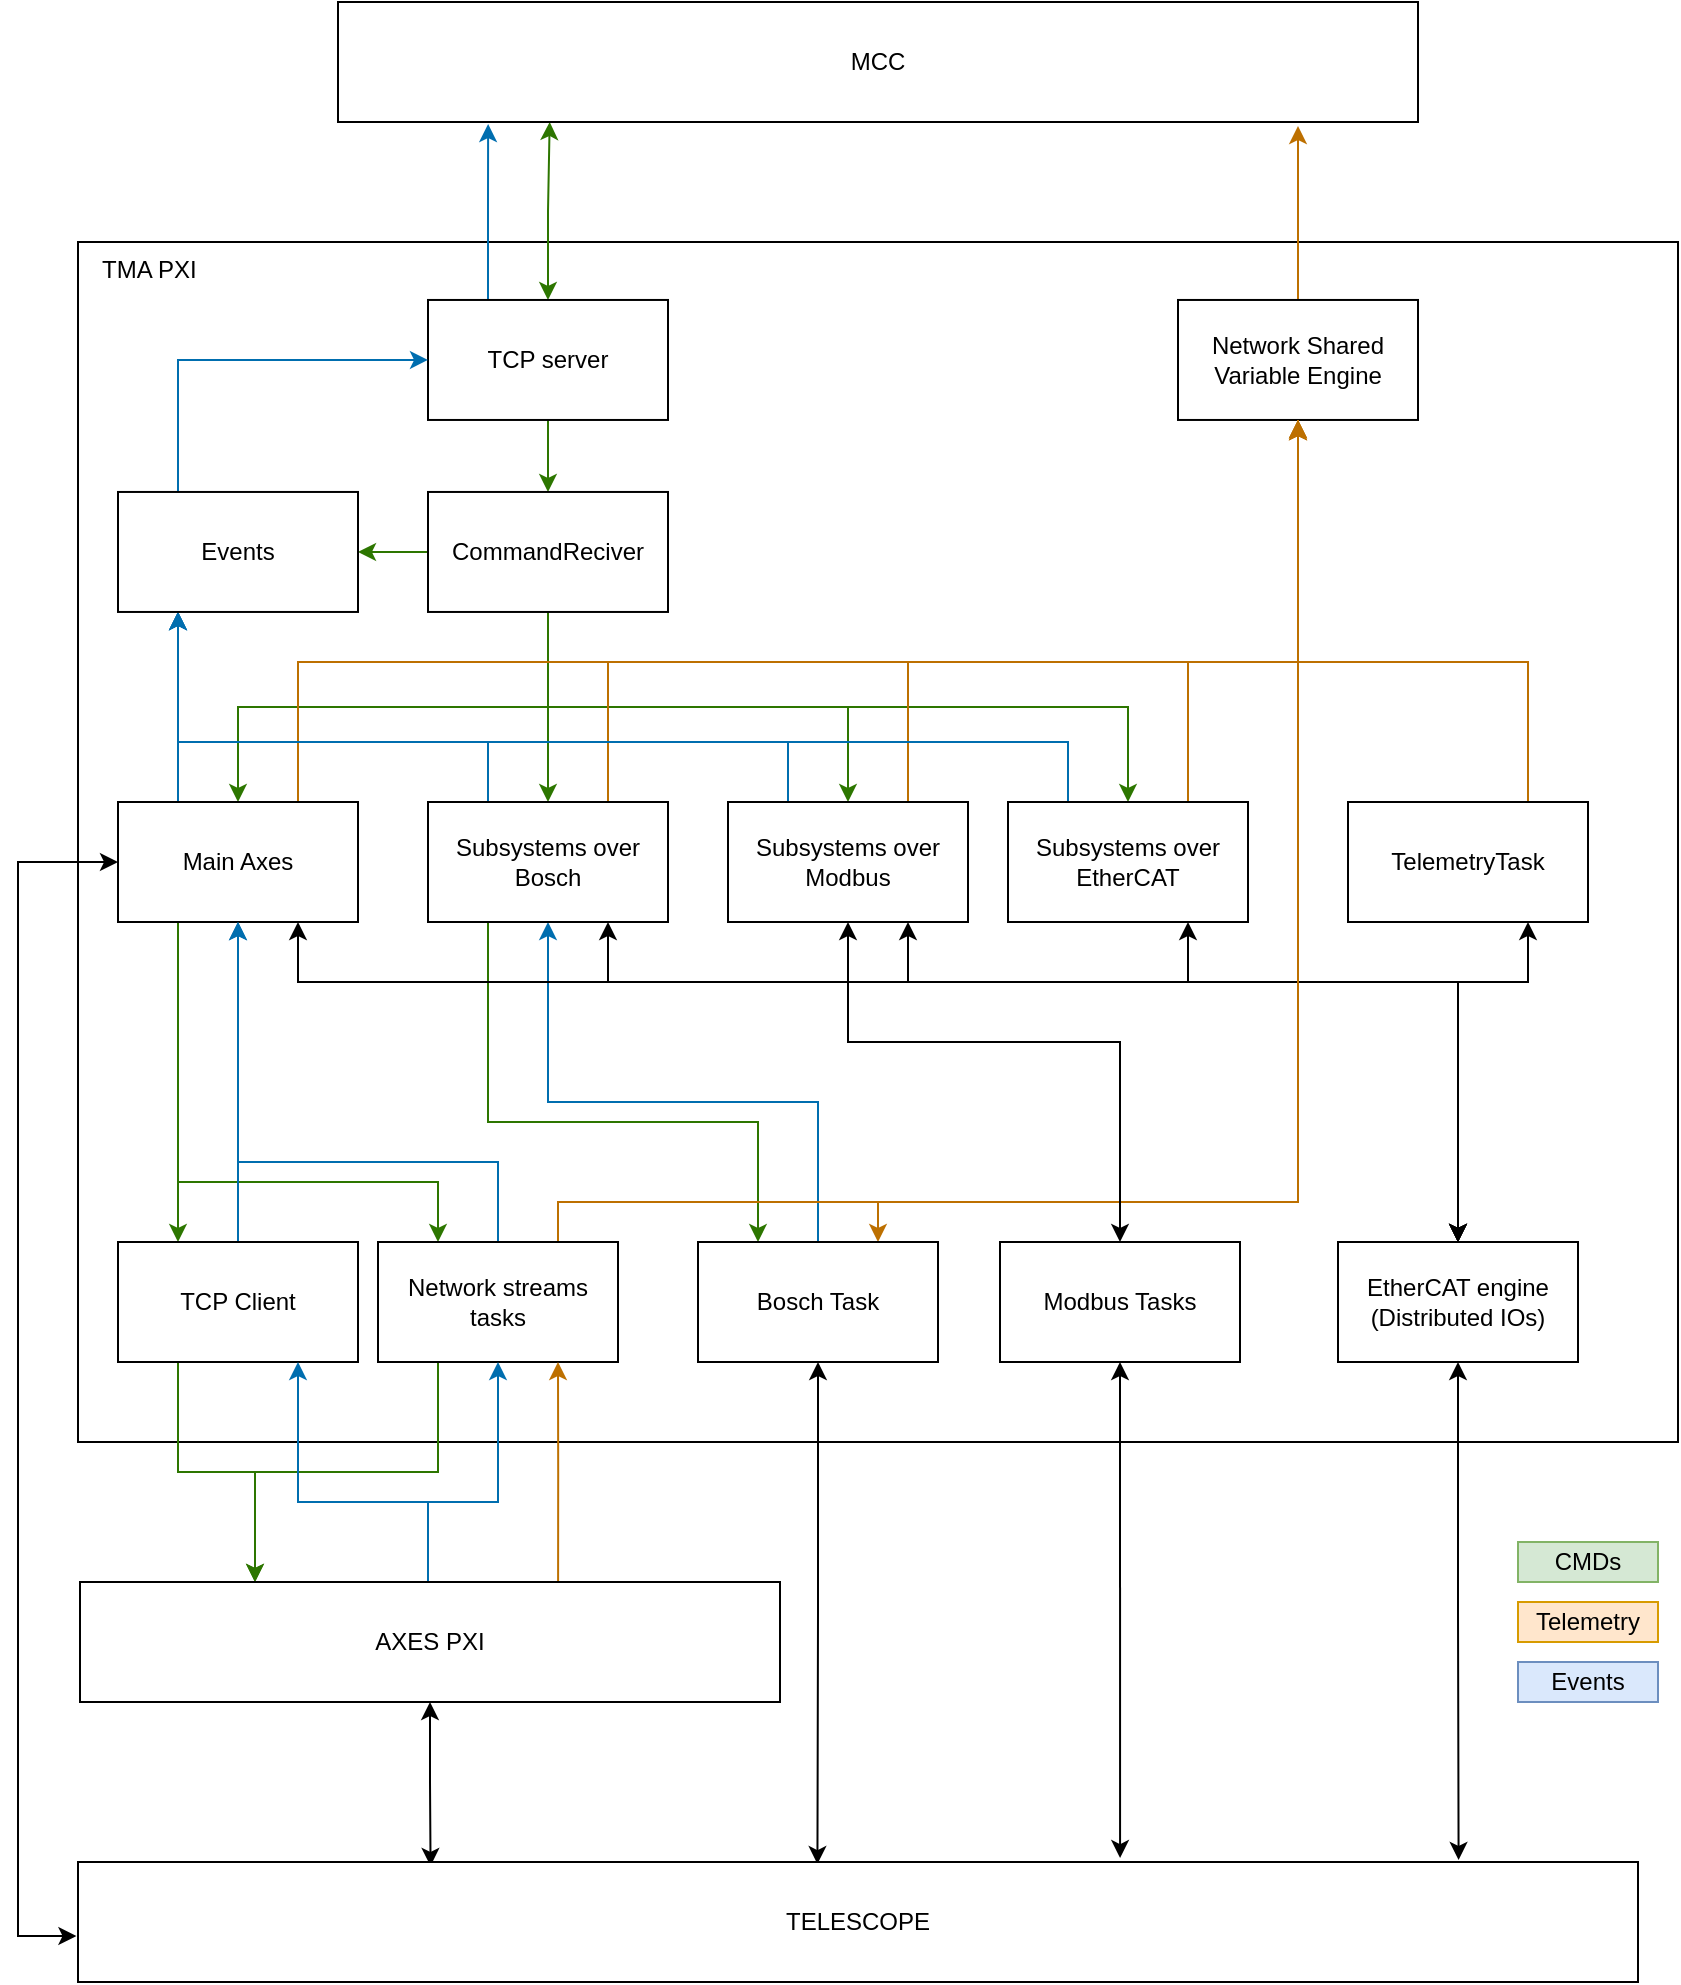 <mxfile version="14.1.8" type="device" pages="2"><diagram id="cfXxJwJyiJcRXmtnhTAx" name="TMAPXI"><mxGraphModel dx="2249" dy="1991" grid="1" gridSize="10" guides="1" tooltips="1" connect="1" arrows="1" fold="1" page="1" pageScale="1" pageWidth="827" pageHeight="1169" math="0" shadow="0"><root><mxCell id="0"/><mxCell id="1" parent="0"/><mxCell id="w6MFnax3l0rzbqDg6S6w-17" value="&amp;nbsp; &amp;nbsp;TMA PXI" style="rounded=0;whiteSpace=wrap;html=1;align=left;verticalAlign=top;labelPosition=center;verticalLabelPosition=middle;" parent="1" vertex="1"><mxGeometry x="10" y="100" width="800" height="600" as="geometry"/></mxCell><mxCell id="w6MFnax3l0rzbqDg6S6w-11" value="" style="edgeStyle=orthogonalEdgeStyle;rounded=0;orthogonalLoop=1;jettySize=auto;html=1;fillColor=#60a917;strokeColor=#2D7600;" parent="1" source="w6MFnax3l0rzbqDg6S6w-1" target="w6MFnax3l0rzbqDg6S6w-2" edge="1"><mxGeometry relative="1" as="geometry"/></mxCell><mxCell id="w6MFnax3l0rzbqDg6S6w-90" style="edgeStyle=orthogonalEdgeStyle;rounded=0;orthogonalLoop=1;jettySize=auto;html=1;exitX=0.5;exitY=0;exitDx=0;exitDy=0;entryX=0.196;entryY=1;entryDx=0;entryDy=0;entryPerimeter=0;startArrow=classic;startFill=1;endArrow=classic;endFill=1;fillColor=#60a917;strokeColor=#2D7600;" parent="1" source="w6MFnax3l0rzbqDg6S6w-1" target="w6MFnax3l0rzbqDg6S6w-13" edge="1"><mxGeometry relative="1" as="geometry"/></mxCell><mxCell id="w6MFnax3l0rzbqDg6S6w-91" style="edgeStyle=orthogonalEdgeStyle;rounded=0;orthogonalLoop=1;jettySize=auto;html=1;exitX=0.25;exitY=0;exitDx=0;exitDy=0;entryX=0.139;entryY=1.017;entryDx=0;entryDy=0;entryPerimeter=0;startArrow=none;startFill=0;endArrow=classic;endFill=1;fillColor=#1ba1e2;strokeColor=#006EAF;" parent="1" source="w6MFnax3l0rzbqDg6S6w-1" target="w6MFnax3l0rzbqDg6S6w-13" edge="1"><mxGeometry relative="1" as="geometry"/></mxCell><mxCell id="w6MFnax3l0rzbqDg6S6w-1" value="TCP server" style="rounded=0;whiteSpace=wrap;html=1;" parent="1" vertex="1"><mxGeometry x="185" y="128.98" width="120" height="60" as="geometry"/></mxCell><mxCell id="w6MFnax3l0rzbqDg6S6w-83" style="edgeStyle=orthogonalEdgeStyle;rounded=0;orthogonalLoop=1;jettySize=auto;html=1;exitX=0.5;exitY=1;exitDx=0;exitDy=0;startArrow=none;startFill=0;endArrow=classic;endFill=1;fillColor=#60a917;strokeColor=#2D7600;" parent="1" source="w6MFnax3l0rzbqDg6S6w-2" target="w6MFnax3l0rzbqDg6S6w-3" edge="1"><mxGeometry relative="1" as="geometry"/></mxCell><mxCell id="w6MFnax3l0rzbqDg6S6w-84" style="edgeStyle=orthogonalEdgeStyle;rounded=0;orthogonalLoop=1;jettySize=auto;html=1;exitX=0.5;exitY=1;exitDx=0;exitDy=0;startArrow=none;startFill=0;endArrow=classic;endFill=1;fillColor=#60a917;strokeColor=#2D7600;" parent="1" source="w6MFnax3l0rzbqDg6S6w-2" target="w6MFnax3l0rzbqDg6S6w-4" edge="1"><mxGeometry relative="1" as="geometry"/></mxCell><mxCell id="w6MFnax3l0rzbqDg6S6w-85" style="edgeStyle=orthogonalEdgeStyle;rounded=0;orthogonalLoop=1;jettySize=auto;html=1;exitX=0.5;exitY=1;exitDx=0;exitDy=0;entryX=0.5;entryY=0;entryDx=0;entryDy=0;startArrow=none;startFill=0;endArrow=classic;endFill=1;fillColor=#60a917;strokeColor=#2D7600;" parent="1" source="w6MFnax3l0rzbqDg6S6w-2" target="w6MFnax3l0rzbqDg6S6w-9" edge="1"><mxGeometry relative="1" as="geometry"/></mxCell><mxCell id="w6MFnax3l0rzbqDg6S6w-86" style="edgeStyle=orthogonalEdgeStyle;rounded=0;orthogonalLoop=1;jettySize=auto;html=1;exitX=0.5;exitY=1;exitDx=0;exitDy=0;entryX=0.5;entryY=0;entryDx=0;entryDy=0;startArrow=none;startFill=0;endArrow=classic;endFill=1;fillColor=#60a917;strokeColor=#2D7600;" parent="1" source="w6MFnax3l0rzbqDg6S6w-2" target="w6MFnax3l0rzbqDg6S6w-56" edge="1"><mxGeometry relative="1" as="geometry"/></mxCell><mxCell id="w6MFnax3l0rzbqDg6S6w-101" style="edgeStyle=orthogonalEdgeStyle;rounded=0;orthogonalLoop=1;jettySize=auto;html=1;exitX=0;exitY=0.5;exitDx=0;exitDy=0;entryX=1;entryY=0.5;entryDx=0;entryDy=0;startArrow=none;startFill=0;endArrow=classic;endFill=1;fillColor=#60a917;strokeColor=#2D7600;" parent="1" source="w6MFnax3l0rzbqDg6S6w-2" target="w6MFnax3l0rzbqDg6S6w-99" edge="1"><mxGeometry relative="1" as="geometry"/></mxCell><mxCell id="w6MFnax3l0rzbqDg6S6w-2" value="CommandReciver" style="rounded=0;whiteSpace=wrap;html=1;" parent="1" vertex="1"><mxGeometry x="185" y="224.98" width="120" height="60" as="geometry"/></mxCell><mxCell id="w6MFnax3l0rzbqDg6S6w-34" style="edgeStyle=orthogonalEdgeStyle;rounded=0;orthogonalLoop=1;jettySize=auto;html=1;exitX=0.25;exitY=0;exitDx=0;exitDy=0;entryX=0.25;entryY=1;entryDx=0;entryDy=0;fillColor=#1ba1e2;strokeColor=#006EAF;" parent="1" source="w6MFnax3l0rzbqDg6S6w-3" target="w6MFnax3l0rzbqDg6S6w-99" edge="1"><mxGeometry relative="1" as="geometry"/></mxCell><mxCell id="w6MFnax3l0rzbqDg6S6w-58" style="edgeStyle=orthogonalEdgeStyle;rounded=0;orthogonalLoop=1;jettySize=auto;html=1;exitX=0.25;exitY=1;exitDx=0;exitDy=0;entryX=0.25;entryY=0;entryDx=0;entryDy=0;startArrow=none;startFill=0;endArrow=classic;endFill=1;fillColor=#60a917;strokeColor=#2D7600;" parent="1" source="w6MFnax3l0rzbqDg6S6w-3" target="w6MFnax3l0rzbqDg6S6w-16" edge="1"><mxGeometry relative="1" as="geometry"/></mxCell><mxCell id="w6MFnax3l0rzbqDg6S6w-59" style="edgeStyle=orthogonalEdgeStyle;rounded=0;orthogonalLoop=1;jettySize=auto;html=1;exitX=0;exitY=0.5;exitDx=0;exitDy=0;entryX=-0.001;entryY=0.617;entryDx=0;entryDy=0;entryPerimeter=0;startArrow=classic;startFill=1;endArrow=classic;endFill=1;" parent="1" source="w6MFnax3l0rzbqDg6S6w-3" target="w6MFnax3l0rzbqDg6S6w-19" edge="1"><mxGeometry relative="1" as="geometry"><Array as="points"><mxPoint x="-20" y="410"/><mxPoint x="-20" y="947"/></Array></mxGeometry></mxCell><mxCell id="w6MFnax3l0rzbqDg6S6w-66" style="edgeStyle=orthogonalEdgeStyle;rounded=0;orthogonalLoop=1;jettySize=auto;html=1;exitX=0.25;exitY=1;exitDx=0;exitDy=0;entryX=0.25;entryY=0;entryDx=0;entryDy=0;startArrow=none;startFill=0;endArrow=classic;endFill=1;fillColor=#60a917;strokeColor=#2D7600;" parent="1" source="w6MFnax3l0rzbqDg6S6w-3" target="w6MFnax3l0rzbqDg6S6w-15" edge="1"><mxGeometry relative="1" as="geometry"><Array as="points"><mxPoint x="60" y="570"/><mxPoint x="190" y="570"/></Array></mxGeometry></mxCell><mxCell id="w6MFnax3l0rzbqDg6S6w-92" style="edgeStyle=orthogonalEdgeStyle;rounded=0;orthogonalLoop=1;jettySize=auto;html=1;exitX=0.75;exitY=0;exitDx=0;exitDy=0;entryX=0.5;entryY=1;entryDx=0;entryDy=0;startArrow=none;startFill=0;endArrow=classic;endFill=1;fillColor=#f0a30a;strokeColor=#BD7000;" parent="1" source="w6MFnax3l0rzbqDg6S6w-3" target="w6MFnax3l0rzbqDg6S6w-5" edge="1"><mxGeometry relative="1" as="geometry"><Array as="points"><mxPoint x="120" y="310"/><mxPoint x="620" y="310"/></Array></mxGeometry></mxCell><mxCell id="w6MFnax3l0rzbqDg6S6w-3" value="Main Axes" style="rounded=0;whiteSpace=wrap;html=1;" parent="1" vertex="1"><mxGeometry x="30" y="380" width="120" height="60" as="geometry"/></mxCell><mxCell id="w6MFnax3l0rzbqDg6S6w-69" style="edgeStyle=orthogonalEdgeStyle;rounded=0;orthogonalLoop=1;jettySize=auto;html=1;exitX=0.25;exitY=1;exitDx=0;exitDy=0;entryX=0.25;entryY=0;entryDx=0;entryDy=0;startArrow=none;startFill=0;endArrow=classic;endFill=1;fillColor=#60a917;strokeColor=#2D7600;" parent="1" source="w6MFnax3l0rzbqDg6S6w-4" target="w6MFnax3l0rzbqDg6S6w-8" edge="1"><mxGeometry relative="1" as="geometry"><Array as="points"><mxPoint x="215" y="540"/><mxPoint x="350" y="540"/></Array></mxGeometry></mxCell><mxCell id="w6MFnax3l0rzbqDg6S6w-70" style="edgeStyle=orthogonalEdgeStyle;rounded=0;orthogonalLoop=1;jettySize=auto;html=1;exitX=0.5;exitY=1;exitDx=0;exitDy=0;startArrow=classic;startFill=1;endArrow=none;endFill=0;fillColor=#1ba1e2;strokeColor=#006EAF;" parent="1" source="w6MFnax3l0rzbqDg6S6w-4" target="w6MFnax3l0rzbqDg6S6w-8" edge="1"><mxGeometry relative="1" as="geometry"><Array as="points"><mxPoint x="245" y="530"/><mxPoint x="380" y="530"/></Array></mxGeometry></mxCell><mxCell id="w6MFnax3l0rzbqDg6S6w-87" style="edgeStyle=orthogonalEdgeStyle;rounded=0;orthogonalLoop=1;jettySize=auto;html=1;exitX=0.25;exitY=0;exitDx=0;exitDy=0;entryX=0.25;entryY=1;entryDx=0;entryDy=0;startArrow=none;startFill=0;endArrow=classic;endFill=1;fillColor=#1ba1e2;strokeColor=#006EAF;" parent="1" source="w6MFnax3l0rzbqDg6S6w-4" target="w6MFnax3l0rzbqDg6S6w-99" edge="1"><mxGeometry relative="1" as="geometry"><Array as="points"><mxPoint x="215" y="350"/><mxPoint x="60" y="350"/></Array></mxGeometry></mxCell><mxCell id="w6MFnax3l0rzbqDg6S6w-93" style="edgeStyle=orthogonalEdgeStyle;rounded=0;orthogonalLoop=1;jettySize=auto;html=1;exitX=0.75;exitY=0;exitDx=0;exitDy=0;startArrow=none;startFill=0;endArrow=classic;endFill=1;fillColor=#f0a30a;strokeColor=#BD7000;" parent="1" source="w6MFnax3l0rzbqDg6S6w-4" edge="1"><mxGeometry relative="1" as="geometry"><mxPoint x="620" y="190" as="targetPoint"/><Array as="points"><mxPoint x="275" y="310"/><mxPoint x="620" y="310"/></Array></mxGeometry></mxCell><mxCell id="w6MFnax3l0rzbqDg6S6w-4" value="Subsystems over Bosch" style="rounded=0;whiteSpace=wrap;html=1;" parent="1" vertex="1"><mxGeometry x="185" y="380" width="120" height="60" as="geometry"/></mxCell><mxCell id="w6MFnax3l0rzbqDg6S6w-54" style="edgeStyle=orthogonalEdgeStyle;rounded=0;orthogonalLoop=1;jettySize=auto;html=1;exitX=0.5;exitY=0;exitDx=0;exitDy=0;startArrow=none;startFill=0;fillColor=#f0a30a;strokeColor=#BD7000;" parent="1" source="w6MFnax3l0rzbqDg6S6w-5" edge="1"><mxGeometry relative="1" as="geometry"><mxPoint x="620" y="42" as="targetPoint"/></mxGeometry></mxCell><mxCell id="w6MFnax3l0rzbqDg6S6w-5" value="Network Shared Variable Engine" style="rounded=0;whiteSpace=wrap;html=1;" parent="1" vertex="1"><mxGeometry x="560" y="128.98" width="120" height="60" as="geometry"/></mxCell><mxCell id="w6MFnax3l0rzbqDg6S6w-28" style="edgeStyle=orthogonalEdgeStyle;rounded=0;orthogonalLoop=1;jettySize=auto;html=1;exitX=0.5;exitY=1;exitDx=0;exitDy=0;entryX=0.885;entryY=-0.017;entryDx=0;entryDy=0;entryPerimeter=0;startArrow=classic;startFill=1;" parent="1" source="w6MFnax3l0rzbqDg6S6w-7" target="w6MFnax3l0rzbqDg6S6w-19" edge="1"><mxGeometry relative="1" as="geometry"/></mxCell><mxCell id="w6MFnax3l0rzbqDg6S6w-61" style="edgeStyle=orthogonalEdgeStyle;rounded=0;orthogonalLoop=1;jettySize=auto;html=1;exitX=0.5;exitY=0;exitDx=0;exitDy=0;entryX=0.75;entryY=1;entryDx=0;entryDy=0;startArrow=classic;startFill=1;endArrow=classic;endFill=1;" parent="1" source="w6MFnax3l0rzbqDg6S6w-7" target="w6MFnax3l0rzbqDg6S6w-12" edge="1"><mxGeometry relative="1" as="geometry"><Array as="points"><mxPoint x="700" y="470"/><mxPoint x="735" y="470"/></Array></mxGeometry></mxCell><mxCell id="w6MFnax3l0rzbqDg6S6w-62" style="edgeStyle=orthogonalEdgeStyle;rounded=0;orthogonalLoop=1;jettySize=auto;html=1;exitX=0.5;exitY=0;exitDx=0;exitDy=0;entryX=0.75;entryY=1;entryDx=0;entryDy=0;startArrow=classic;startFill=1;endArrow=classic;endFill=1;" parent="1" source="w6MFnax3l0rzbqDg6S6w-7" target="w6MFnax3l0rzbqDg6S6w-56" edge="1"><mxGeometry relative="1" as="geometry"><Array as="points"><mxPoint x="700" y="470"/><mxPoint x="565" y="470"/></Array></mxGeometry></mxCell><mxCell id="w6MFnax3l0rzbqDg6S6w-63" style="edgeStyle=orthogonalEdgeStyle;rounded=0;orthogonalLoop=1;jettySize=auto;html=1;exitX=0.5;exitY=0;exitDx=0;exitDy=0;entryX=0.75;entryY=1;entryDx=0;entryDy=0;startArrow=classic;startFill=1;endArrow=classic;endFill=1;" parent="1" source="w6MFnax3l0rzbqDg6S6w-7" target="w6MFnax3l0rzbqDg6S6w-4" edge="1"><mxGeometry relative="1" as="geometry"><Array as="points"><mxPoint x="700" y="470"/><mxPoint x="275" y="470"/></Array></mxGeometry></mxCell><mxCell id="w6MFnax3l0rzbqDg6S6w-64" style="edgeStyle=orthogonalEdgeStyle;rounded=0;orthogonalLoop=1;jettySize=auto;html=1;exitX=0.5;exitY=0;exitDx=0;exitDy=0;entryX=0.75;entryY=1;entryDx=0;entryDy=0;startArrow=classic;startFill=1;endArrow=classic;endFill=1;" parent="1" source="w6MFnax3l0rzbqDg6S6w-7" target="w6MFnax3l0rzbqDg6S6w-3" edge="1"><mxGeometry relative="1" as="geometry"><Array as="points"><mxPoint x="700" y="470"/><mxPoint x="120" y="470"/></Array></mxGeometry></mxCell><mxCell id="w6MFnax3l0rzbqDg6S6w-65" style="edgeStyle=orthogonalEdgeStyle;rounded=0;orthogonalLoop=1;jettySize=auto;html=1;exitX=0.5;exitY=0;exitDx=0;exitDy=0;entryX=0.75;entryY=1;entryDx=0;entryDy=0;startArrow=classic;startFill=1;endArrow=classic;endFill=1;" parent="1" source="w6MFnax3l0rzbqDg6S6w-7" target="w6MFnax3l0rzbqDg6S6w-9" edge="1"><mxGeometry relative="1" as="geometry"><Array as="points"><mxPoint x="700" y="470"/><mxPoint x="425" y="470"/></Array></mxGeometry></mxCell><mxCell id="w6MFnax3l0rzbqDg6S6w-7" value="EtherCAT engine&lt;br&gt;(Distributed IOs)" style="rounded=0;whiteSpace=wrap;html=1;" parent="1" vertex="1"><mxGeometry x="640" y="600" width="120" height="60" as="geometry"/></mxCell><mxCell id="w6MFnax3l0rzbqDg6S6w-27" style="edgeStyle=orthogonalEdgeStyle;rounded=0;orthogonalLoop=1;jettySize=auto;html=1;exitX=0.5;exitY=1;exitDx=0;exitDy=0;entryX=0.474;entryY=0.017;entryDx=0;entryDy=0;entryPerimeter=0;startArrow=classic;startFill=1;" parent="1" source="w6MFnax3l0rzbqDg6S6w-8" target="w6MFnax3l0rzbqDg6S6w-19" edge="1"><mxGeometry relative="1" as="geometry"/></mxCell><mxCell id="w6MFnax3l0rzbqDg6S6w-75" style="edgeStyle=orthogonalEdgeStyle;rounded=0;orthogonalLoop=1;jettySize=auto;html=1;exitX=0.75;exitY=0;exitDx=0;exitDy=0;entryX=0.5;entryY=1;entryDx=0;entryDy=0;startArrow=classic;startFill=1;endArrow=none;endFill=0;fillColor=#f0a30a;strokeColor=#BD7000;" parent="1" source="w6MFnax3l0rzbqDg6S6w-8" target="w6MFnax3l0rzbqDg6S6w-5" edge="1"><mxGeometry relative="1" as="geometry"><Array as="points"><mxPoint x="410" y="580"/><mxPoint x="620" y="580"/></Array></mxGeometry></mxCell><mxCell id="w6MFnax3l0rzbqDg6S6w-8" value="Bosch Task" style="rounded=0;whiteSpace=wrap;html=1;" parent="1" vertex="1"><mxGeometry x="320" y="600" width="120" height="60" as="geometry"/></mxCell><mxCell id="w6MFnax3l0rzbqDg6S6w-88" style="edgeStyle=orthogonalEdgeStyle;rounded=0;orthogonalLoop=1;jettySize=auto;html=1;exitX=0.25;exitY=0;exitDx=0;exitDy=0;startArrow=none;startFill=0;endArrow=classic;endFill=1;entryX=0.25;entryY=1;entryDx=0;entryDy=0;fillColor=#1ba1e2;strokeColor=#006EAF;" parent="1" source="w6MFnax3l0rzbqDg6S6w-9" target="w6MFnax3l0rzbqDg6S6w-99" edge="1"><mxGeometry relative="1" as="geometry"><mxPoint x="180" y="160" as="targetPoint"/><Array as="points"><mxPoint x="365" y="350"/><mxPoint x="60" y="350"/></Array></mxGeometry></mxCell><mxCell id="w6MFnax3l0rzbqDg6S6w-94" style="edgeStyle=orthogonalEdgeStyle;rounded=0;orthogonalLoop=1;jettySize=auto;html=1;exitX=0.75;exitY=0;exitDx=0;exitDy=0;startArrow=none;startFill=0;endArrow=classic;endFill=1;fillColor=#f0a30a;strokeColor=#BD7000;" parent="1" source="w6MFnax3l0rzbqDg6S6w-9" edge="1"><mxGeometry relative="1" as="geometry"><mxPoint x="620" y="190" as="targetPoint"/><Array as="points"><mxPoint x="425" y="310"/><mxPoint x="620" y="310"/></Array></mxGeometry></mxCell><mxCell id="w6MFnax3l0rzbqDg6S6w-9" value="Subsystems over Modbus" style="rounded=0;whiteSpace=wrap;html=1;" parent="1" vertex="1"><mxGeometry x="335" y="380" width="120" height="60" as="geometry"/></mxCell><mxCell id="w6MFnax3l0rzbqDg6S6w-40" style="edgeStyle=orthogonalEdgeStyle;rounded=0;orthogonalLoop=1;jettySize=auto;html=1;exitX=0.75;exitY=0;exitDx=0;exitDy=0;entryX=0.5;entryY=1;entryDx=0;entryDy=0;fillColor=#f0a30a;strokeColor=#BD7000;" parent="1" source="w6MFnax3l0rzbqDg6S6w-12" target="w6MFnax3l0rzbqDg6S6w-5" edge="1"><mxGeometry relative="1" as="geometry"><Array as="points"><mxPoint x="735" y="310"/><mxPoint x="620" y="310"/></Array></mxGeometry></mxCell><mxCell id="w6MFnax3l0rzbqDg6S6w-12" value="TelemetryTask" style="rounded=0;whiteSpace=wrap;html=1;" parent="1" vertex="1"><mxGeometry x="645" y="380" width="120" height="60" as="geometry"/></mxCell><mxCell id="w6MFnax3l0rzbqDg6S6w-13" value="MCC" style="rounded=0;whiteSpace=wrap;html=1;" parent="1" vertex="1"><mxGeometry x="140" y="-20" width="540" height="60" as="geometry"/></mxCell><mxCell id="w6MFnax3l0rzbqDg6S6w-22" style="edgeStyle=orthogonalEdgeStyle;rounded=0;orthogonalLoop=1;jettySize=auto;html=1;exitX=0.25;exitY=1;exitDx=0;exitDy=0;fillColor=#60a917;strokeColor=#2D7600;entryX=0.25;entryY=0;entryDx=0;entryDy=0;" parent="1" source="w6MFnax3l0rzbqDg6S6w-15" target="w6MFnax3l0rzbqDg6S6w-18" edge="1"><mxGeometry relative="1" as="geometry"/></mxCell><mxCell id="w6MFnax3l0rzbqDg6S6w-29" style="edgeStyle=orthogonalEdgeStyle;rounded=0;orthogonalLoop=1;jettySize=auto;html=1;exitX=0.75;exitY=0;exitDx=0;exitDy=0;entryX=0.5;entryY=1;entryDx=0;entryDy=0;fillColor=#f0a30a;strokeColor=#BD7000;" parent="1" source="w6MFnax3l0rzbqDg6S6w-15" target="w6MFnax3l0rzbqDg6S6w-5" edge="1"><mxGeometry relative="1" as="geometry"><mxPoint x="430" y="720" as="targetPoint"/><Array as="points"><mxPoint x="250" y="580"/><mxPoint x="620" y="580"/></Array></mxGeometry></mxCell><mxCell id="w6MFnax3l0rzbqDg6S6w-68" style="edgeStyle=orthogonalEdgeStyle;rounded=0;orthogonalLoop=1;jettySize=auto;html=1;exitX=0.5;exitY=0;exitDx=0;exitDy=0;startArrow=none;startFill=0;endArrow=classic;endFill=1;fillColor=#1ba1e2;strokeColor=#006EAF;" parent="1" source="w6MFnax3l0rzbqDg6S6w-15" edge="1"><mxGeometry relative="1" as="geometry"><mxPoint x="90" y="440" as="targetPoint"/><Array as="points"><mxPoint x="220" y="560"/><mxPoint x="90" y="560"/></Array></mxGeometry></mxCell><mxCell id="w6MFnax3l0rzbqDg6S6w-15" value="Network streams tasks" style="rounded=0;whiteSpace=wrap;html=1;" parent="1" vertex="1"><mxGeometry x="160" y="600" width="120" height="60" as="geometry"/></mxCell><mxCell id="w6MFnax3l0rzbqDg6S6w-20" style="edgeStyle=orthogonalEdgeStyle;rounded=0;orthogonalLoop=1;jettySize=auto;html=1;exitX=0.25;exitY=1;exitDx=0;exitDy=0;entryX=0.25;entryY=0;entryDx=0;entryDy=0;fillColor=#60a917;strokeColor=#2D7600;" parent="1" source="w6MFnax3l0rzbqDg6S6w-16" target="w6MFnax3l0rzbqDg6S6w-18" edge="1"><mxGeometry relative="1" as="geometry"><mxPoint x="100" y="750" as="targetPoint"/></mxGeometry></mxCell><mxCell id="w6MFnax3l0rzbqDg6S6w-67" style="edgeStyle=orthogonalEdgeStyle;rounded=0;orthogonalLoop=1;jettySize=auto;html=1;exitX=0.5;exitY=0;exitDx=0;exitDy=0;entryX=0.5;entryY=1;entryDx=0;entryDy=0;startArrow=none;startFill=0;endArrow=classic;endFill=1;fillColor=#1ba1e2;strokeColor=#006EAF;" parent="1" source="w6MFnax3l0rzbqDg6S6w-16" target="w6MFnax3l0rzbqDg6S6w-3" edge="1"><mxGeometry relative="1" as="geometry"/></mxCell><mxCell id="w6MFnax3l0rzbqDg6S6w-16" value="TCP Client" style="rounded=0;whiteSpace=wrap;html=1;" parent="1" vertex="1"><mxGeometry x="30" y="600" width="120" height="60" as="geometry"/></mxCell><mxCell id="w6MFnax3l0rzbqDg6S6w-23" style="edgeStyle=orthogonalEdgeStyle;rounded=0;orthogonalLoop=1;jettySize=auto;html=1;exitX=0.5;exitY=0;exitDx=0;exitDy=0;entryX=0.75;entryY=1;entryDx=0;entryDy=0;fillColor=#1ba1e2;strokeColor=#006EAF;" parent="1" source="w6MFnax3l0rzbqDg6S6w-18" target="w6MFnax3l0rzbqDg6S6w-16" edge="1"><mxGeometry relative="1" as="geometry"><Array as="points"><mxPoint x="185" y="730"/><mxPoint x="120" y="730"/></Array></mxGeometry></mxCell><mxCell id="w6MFnax3l0rzbqDg6S6w-24" style="edgeStyle=orthogonalEdgeStyle;rounded=0;orthogonalLoop=1;jettySize=auto;html=1;exitX=0.5;exitY=0;exitDx=0;exitDy=0;fillColor=#1ba1e2;strokeColor=#006EAF;" parent="1" source="w6MFnax3l0rzbqDg6S6w-18" target="w6MFnax3l0rzbqDg6S6w-15" edge="1"><mxGeometry relative="1" as="geometry"><Array as="points"><mxPoint x="185" y="730"/><mxPoint x="220" y="730"/></Array></mxGeometry></mxCell><mxCell id="w6MFnax3l0rzbqDg6S6w-25" style="edgeStyle=orthogonalEdgeStyle;rounded=0;orthogonalLoop=1;jettySize=auto;html=1;exitX=0.683;exitY=0.017;exitDx=0;exitDy=0;entryX=0.75;entryY=1;entryDx=0;entryDy=0;fillColor=#f0a30a;strokeColor=#BD7000;exitPerimeter=0;" parent="1" source="w6MFnax3l0rzbqDg6S6w-18" target="w6MFnax3l0rzbqDg6S6w-15" edge="1"><mxGeometry relative="1" as="geometry"/></mxCell><mxCell id="w6MFnax3l0rzbqDg6S6w-26" value="" style="edgeStyle=orthogonalEdgeStyle;rounded=0;orthogonalLoop=1;jettySize=auto;html=1;entryX=0.226;entryY=0.033;entryDx=0;entryDy=0;startArrow=classic;startFill=1;entryPerimeter=0;" parent="1" source="w6MFnax3l0rzbqDg6S6w-18" target="w6MFnax3l0rzbqDg6S6w-19" edge="1"><mxGeometry relative="1" as="geometry"/></mxCell><mxCell id="w6MFnax3l0rzbqDg6S6w-18" value="AXES PXI" style="rounded=0;whiteSpace=wrap;html=1;" parent="1" vertex="1"><mxGeometry x="11" y="770" width="350" height="60" as="geometry"/></mxCell><mxCell id="w6MFnax3l0rzbqDg6S6w-19" value="TELESCOPE" style="rounded=0;whiteSpace=wrap;html=1;" parent="1" vertex="1"><mxGeometry x="10" y="910" width="780" height="60" as="geometry"/></mxCell><mxCell id="w6MFnax3l0rzbqDg6S6w-57" style="edgeStyle=orthogonalEdgeStyle;rounded=0;orthogonalLoop=1;jettySize=auto;html=1;exitX=0.5;exitY=1;exitDx=0;exitDy=0;startArrow=classic;startFill=1;endArrow=classic;endFill=1;entryX=0.668;entryY=-0.033;entryDx=0;entryDy=0;entryPerimeter=0;" parent="1" source="w6MFnax3l0rzbqDg6S6w-55" target="w6MFnax3l0rzbqDg6S6w-19" edge="1"><mxGeometry relative="1" as="geometry"><mxPoint x="540" y="900" as="targetPoint"/></mxGeometry></mxCell><mxCell id="w6MFnax3l0rzbqDg6S6w-72" style="edgeStyle=orthogonalEdgeStyle;rounded=0;orthogonalLoop=1;jettySize=auto;html=1;exitX=0.5;exitY=0;exitDx=0;exitDy=0;startArrow=classic;startFill=1;endArrow=classic;endFill=1;" parent="1" source="w6MFnax3l0rzbqDg6S6w-55" target="w6MFnax3l0rzbqDg6S6w-9" edge="1"><mxGeometry relative="1" as="geometry"><Array as="points"><mxPoint x="531" y="500"/><mxPoint x="395" y="500"/></Array></mxGeometry></mxCell><mxCell id="w6MFnax3l0rzbqDg6S6w-55" value="Modbus Tasks" style="rounded=0;whiteSpace=wrap;html=1;" parent="1" vertex="1"><mxGeometry x="471" y="600" width="120" height="60" as="geometry"/></mxCell><mxCell id="w6MFnax3l0rzbqDg6S6w-89" style="edgeStyle=orthogonalEdgeStyle;rounded=0;orthogonalLoop=1;jettySize=auto;html=1;exitX=0.25;exitY=0;exitDx=0;exitDy=0;startArrow=none;startFill=0;endArrow=classic;endFill=1;fillColor=#1ba1e2;strokeColor=#006EAF;entryX=0.25;entryY=1;entryDx=0;entryDy=0;" parent="1" source="w6MFnax3l0rzbqDg6S6w-56" target="w6MFnax3l0rzbqDg6S6w-99" edge="1"><mxGeometry relative="1" as="geometry"><mxPoint x="60" y="290" as="targetPoint"/><Array as="points"><mxPoint x="505" y="350"/><mxPoint x="60" y="350"/></Array></mxGeometry></mxCell><mxCell id="w6MFnax3l0rzbqDg6S6w-95" style="edgeStyle=orthogonalEdgeStyle;rounded=0;orthogonalLoop=1;jettySize=auto;html=1;exitX=0.75;exitY=0;exitDx=0;exitDy=0;startArrow=none;startFill=0;endArrow=classic;endFill=1;fillColor=#f0a30a;strokeColor=#BD7000;" parent="1" source="w6MFnax3l0rzbqDg6S6w-56" edge="1"><mxGeometry relative="1" as="geometry"><mxPoint x="620" y="190" as="targetPoint"/><Array as="points"><mxPoint x="565" y="310"/><mxPoint x="620" y="310"/></Array></mxGeometry></mxCell><mxCell id="w6MFnax3l0rzbqDg6S6w-56" value="Subsystems over EtherCAT" style="rounded=0;whiteSpace=wrap;html=1;" parent="1" vertex="1"><mxGeometry x="475" y="380" width="120" height="60" as="geometry"/></mxCell><mxCell id="w6MFnax3l0rzbqDg6S6w-96" value="&lt;font color=&quot;#000000&quot;&gt;CMDs&lt;/font&gt;" style="rounded=0;whiteSpace=wrap;html=1;align=center;gradientDirection=east;strokeColor=#82b366;fillColor=#d5e8d4;" parent="1" vertex="1"><mxGeometry x="730" y="750" width="70" height="20" as="geometry"/></mxCell><mxCell id="w6MFnax3l0rzbqDg6S6w-97" value="&lt;font color=&quot;#000000&quot;&gt;Telemetry&lt;/font&gt;" style="rounded=0;whiteSpace=wrap;html=1;align=center;gradientDirection=east;strokeColor=#d79b00;fillColor=#ffe6cc;" parent="1" vertex="1"><mxGeometry x="730" y="780" width="70" height="20" as="geometry"/></mxCell><mxCell id="w6MFnax3l0rzbqDg6S6w-98" value="&lt;font color=&quot;#000000&quot;&gt;Events&lt;/font&gt;" style="rounded=0;whiteSpace=wrap;html=1;align=center;gradientDirection=east;strokeColor=#6c8ebf;fillColor=#dae8fc;" parent="1" vertex="1"><mxGeometry x="730" y="810" width="70" height="20" as="geometry"/></mxCell><mxCell id="w6MFnax3l0rzbqDg6S6w-100" style="edgeStyle=orthogonalEdgeStyle;rounded=0;orthogonalLoop=1;jettySize=auto;html=1;exitX=0.25;exitY=0;exitDx=0;exitDy=0;entryX=0;entryY=0.5;entryDx=0;entryDy=0;startArrow=none;startFill=0;endArrow=classic;endFill=1;fillColor=#1ba1e2;strokeColor=#006EAF;" parent="1" source="w6MFnax3l0rzbqDg6S6w-99" target="w6MFnax3l0rzbqDg6S6w-1" edge="1"><mxGeometry relative="1" as="geometry"/></mxCell><mxCell id="w6MFnax3l0rzbqDg6S6w-99" value="Events" style="rounded=0;whiteSpace=wrap;html=1;" parent="1" vertex="1"><mxGeometry x="30" y="224.98" width="120" height="60" as="geometry"/></mxCell></root></mxGraphModel></diagram><diagram id="xLop_kauojm_EF_P7iUz" name="AXESPXI"><mxGraphModel dx="1422" dy="822" grid="1" gridSize="10" guides="1" tooltips="1" connect="1" arrows="1" fold="1" page="1" pageScale="1" pageWidth="827" pageHeight="1169" math="0" shadow="0"><root><mxCell id="13aFNRemQHCri9v6Bm6X-0"/><mxCell id="13aFNRemQHCri9v6Bm6X-1" parent="13aFNRemQHCri9v6Bm6X-0"/><mxCell id="wIWfe_sQNCkYjHQq_GcC-0" value="AXES PXI" style="rounded=0;whiteSpace=wrap;html=1;align=left;verticalAlign=top;" parent="13aFNRemQHCri9v6Bm6X-1" vertex="1"><mxGeometry x="60" y="370" width="730" height="360" as="geometry"/></mxCell><mxCell id="S_NSn_jh2JtbGp0uO3fG-0" value="TMA PXI" style="rounded=0;whiteSpace=wrap;html=1;" parent="13aFNRemQHCri9v6Bm6X-1" vertex="1"><mxGeometry x="60" y="160" width="730" height="60" as="geometry"/></mxCell><mxCell id="S_NSn_jh2JtbGp0uO3fG-1" value="TELESCOPE" style="rounded=0;whiteSpace=wrap;html=1;" parent="13aFNRemQHCri9v6Bm6X-1" vertex="1"><mxGeometry x="60" y="760" width="730" height="60" as="geometry"/></mxCell><mxCell id="AWiVe9fXcYJ9lMH1nzvb-2" value="Axes" style="rounded=0;whiteSpace=wrap;html=1;align=left;verticalAlign=top;" parent="13aFNRemQHCri9v6Bm6X-1" vertex="1"><mxGeometry x="180" y="420" width="330" height="210" as="geometry"/></mxCell><mxCell id="AWiVe9fXcYJ9lMH1nzvb-3" value="EIB" style="rounded=0;whiteSpace=wrap;html=1;align=left;verticalAlign=top;" parent="13aFNRemQHCri9v6Bm6X-1" vertex="1"><mxGeometry x="560" y="420" width="175" height="210" as="geometry"/></mxCell><mxCell id="dkiR424RWZnlp7yideKH-3" style="edgeStyle=orthogonalEdgeStyle;rounded=0;orthogonalLoop=1;jettySize=auto;html=1;exitX=1;exitY=0.5;exitDx=0;exitDy=0;entryX=0;entryY=0.5;entryDx=0;entryDy=0;startArrow=classic;startFill=1;endArrow=classic;endFill=1;" parent="13aFNRemQHCri9v6Bm6X-1" source="AWiVe9fXcYJ9lMH1nzvb-4" target="AWiVe9fXcYJ9lMH1nzvb-6" edge="1"><mxGeometry relative="1" as="geometry"/></mxCell><mxCell id="Mmwopsnhhzp4cLIlhT2n-3" style="edgeStyle=orthogonalEdgeStyle;rounded=0;orthogonalLoop=1;jettySize=auto;html=1;exitX=0.5;exitY=0;exitDx=0;exitDy=0;entryX=0.5;entryY=1;entryDx=0;entryDy=0;startArrow=none;startFill=0;endArrow=classic;endFill=1;fillColor=#1ba1e2;strokeColor=#006EAF;" parent="13aFNRemQHCri9v6Bm6X-1" source="AWiVe9fXcYJ9lMH1nzvb-4" target="AWiVe9fXcYJ9lMH1nzvb-5" edge="1"><mxGeometry relative="1" as="geometry"/></mxCell><mxCell id="Mmwopsnhhzp4cLIlhT2n-15" style="edgeStyle=orthogonalEdgeStyle;rounded=0;orthogonalLoop=1;jettySize=auto;html=1;exitX=0.75;exitY=0;exitDx=0;exitDy=0;entryX=0.75;entryY=1;entryDx=0;entryDy=0;startArrow=none;startFill=0;endArrow=classic;endFill=1;fillColor=#f0a30a;strokeColor=#BD7000;" parent="13aFNRemQHCri9v6Bm6X-1" source="AWiVe9fXcYJ9lMH1nzvb-4" target="AWiVe9fXcYJ9lMH1nzvb-5" edge="1"><mxGeometry relative="1" as="geometry"/></mxCell><mxCell id="AWiVe9fXcYJ9lMH1nzvb-4" value="Axes management" style="rounded=0;whiteSpace=wrap;html=1;align=center;verticalAlign=middle;" parent="13aFNRemQHCri9v6Bm6X-1" vertex="1"><mxGeometry x="212" y="550" width="120" height="60" as="geometry"/></mxCell><mxCell id="dkiR424RWZnlp7yideKH-4" style="edgeStyle=orthogonalEdgeStyle;rounded=0;orthogonalLoop=1;jettySize=auto;html=1;exitX=0.25;exitY=1;exitDx=0;exitDy=0;entryX=0.25;entryY=0;entryDx=0;entryDy=0;startArrow=none;startFill=0;endArrow=classic;endFill=1;fillColor=#60a917;strokeColor=#2D7600;" parent="13aFNRemQHCri9v6Bm6X-1" source="AWiVe9fXcYJ9lMH1nzvb-5" target="AWiVe9fXcYJ9lMH1nzvb-4" edge="1"><mxGeometry relative="1" as="geometry"/></mxCell><mxCell id="Mmwopsnhhzp4cLIlhT2n-28" style="edgeStyle=orthogonalEdgeStyle;rounded=0;orthogonalLoop=1;jettySize=auto;html=1;exitX=0.75;exitY=0;exitDx=0;exitDy=0;startArrow=none;startFill=0;endArrow=classic;endFill=1;entryX=0.75;entryY=1;entryDx=0;entryDy=0;fillColor=#f0a30a;strokeColor=#BD7000;" parent="13aFNRemQHCri9v6Bm6X-1" source="AWiVe9fXcYJ9lMH1nzvb-5" target="S_NSn_jh2JtbGp0uO3fG-0" edge="1"><mxGeometry relative="1" as="geometry"><mxPoint x="590" y="180" as="targetPoint"/><Array as="points"><mxPoint x="302" y="280"/><mxPoint x="608" y="280"/></Array></mxGeometry></mxCell><mxCell id="Mmwopsnhhzp4cLIlhT2n-30" style="edgeStyle=orthogonalEdgeStyle;rounded=0;orthogonalLoop=1;jettySize=auto;html=1;exitX=0.5;exitY=0;exitDx=0;exitDy=0;entryX=0.29;entryY=1.033;entryDx=0;entryDy=0;entryPerimeter=0;startArrow=none;startFill=0;endArrow=classic;endFill=1;fillColor=#1ba1e2;strokeColor=#006EAF;" parent="13aFNRemQHCri9v6Bm6X-1" source="AWiVe9fXcYJ9lMH1nzvb-5" target="S_NSn_jh2JtbGp0uO3fG-0" edge="1"><mxGeometry relative="1" as="geometry"/></mxCell><mxCell id="AWiVe9fXcYJ9lMH1nzvb-5" value="TCP Server" style="rounded=0;whiteSpace=wrap;html=1;" parent="13aFNRemQHCri9v6Bm6X-1" vertex="1"><mxGeometry x="212" y="445" width="120" height="60" as="geometry"/></mxCell><mxCell id="Mmwopsnhhzp4cLIlhT2n-6" style="edgeStyle=orthogonalEdgeStyle;rounded=0;orthogonalLoop=1;jettySize=auto;html=1;exitX=0.75;exitY=0;exitDx=0;exitDy=0;entryX=0.75;entryY=1;entryDx=0;entryDy=0;startArrow=none;startFill=0;endArrow=classic;endFill=1;fillColor=#f0a30a;strokeColor=#BD7000;" parent="13aFNRemQHCri9v6Bm6X-1" source="AWiVe9fXcYJ9lMH1nzvb-6" target="N6mBU7e24kjLRb-mSsb1-0" edge="1"><mxGeometry relative="1" as="geometry"/></mxCell><mxCell id="Mmwopsnhhzp4cLIlhT2n-8" style="edgeStyle=orthogonalEdgeStyle;rounded=0;orthogonalLoop=1;jettySize=auto;html=1;exitX=0.5;exitY=1;exitDx=0;exitDy=0;entryX=0.5;entryY=0;entryDx=0;entryDy=0;startArrow=classic;startFill=1;endArrow=classic;endFill=1;" parent="13aFNRemQHCri9v6Bm6X-1" source="AWiVe9fXcYJ9lMH1nzvb-6" target="dkiR424RWZnlp7yideKH-0" edge="1"><mxGeometry relative="1" as="geometry"/></mxCell><mxCell id="AWiVe9fXcYJ9lMH1nzvb-6" value="Axes control" style="rounded=0;whiteSpace=wrap;html=1;align=center;verticalAlign=middle;" parent="13aFNRemQHCri9v6Bm6X-1" vertex="1"><mxGeometry x="365" y="550" width="120" height="60" as="geometry"/></mxCell><mxCell id="Mmwopsnhhzp4cLIlhT2n-4" style="edgeStyle=orthogonalEdgeStyle;rounded=0;orthogonalLoop=1;jettySize=auto;html=1;exitX=0.25;exitY=1;exitDx=0;exitDy=0;entryX=0.25;entryY=0;entryDx=0;entryDy=0;startArrow=none;startFill=0;endArrow=classic;endFill=1;fillColor=#60a917;strokeColor=#2D7600;" parent="13aFNRemQHCri9v6Bm6X-1" source="N6mBU7e24kjLRb-mSsb1-0" target="AWiVe9fXcYJ9lMH1nzvb-6" edge="1"><mxGeometry relative="1" as="geometry"/></mxCell><mxCell id="Mmwopsnhhzp4cLIlhT2n-27" style="edgeStyle=orthogonalEdgeStyle;rounded=0;orthogonalLoop=1;jettySize=auto;html=1;exitX=0.75;exitY=0;exitDx=0;exitDy=0;startArrow=none;startFill=0;endArrow=classic;endFill=1;entryX=0.75;entryY=1;entryDx=0;entryDy=0;fillColor=#f0a30a;strokeColor=#BD7000;" parent="13aFNRemQHCri9v6Bm6X-1" source="N6mBU7e24kjLRb-mSsb1-0" target="S_NSn_jh2JtbGp0uO3fG-0" edge="1"><mxGeometry relative="1" as="geometry"><mxPoint x="590" y="190" as="targetPoint"/><Array as="points"><mxPoint x="455" y="280"/><mxPoint x="608" y="280"/></Array></mxGeometry></mxCell><mxCell id="N6mBU7e24kjLRb-mSsb1-0" value="Network streams tasks" style="rounded=0;whiteSpace=wrap;html=1;" parent="13aFNRemQHCri9v6Bm6X-1" vertex="1"><mxGeometry x="365" y="445" width="120" height="60" as="geometry"/></mxCell><mxCell id="Mmwopsnhhzp4cLIlhT2n-9" style="edgeStyle=orthogonalEdgeStyle;rounded=0;orthogonalLoop=1;jettySize=auto;html=1;exitX=0.5;exitY=1;exitDx=0;exitDy=0;entryX=0.5;entryY=0;entryDx=0;entryDy=0;startArrow=classic;startFill=1;endArrow=classic;endFill=1;" parent="13aFNRemQHCri9v6Bm6X-1" source="dkiR424RWZnlp7yideKH-0" target="S_NSn_jh2JtbGp0uO3fG-1" edge="1"><mxGeometry relative="1" as="geometry"/></mxCell><mxCell id="dkiR424RWZnlp7yideKH-0" value="EtherCAT engine&lt;br&gt;(Axes Drives &amp;amp; Hall)" style="rounded=0;whiteSpace=wrap;html=1;" parent="13aFNRemQHCri9v6Bm6X-1" vertex="1"><mxGeometry x="365" y="650" width="120" height="60" as="geometry"/></mxCell><mxCell id="Mmwopsnhhzp4cLIlhT2n-11" style="edgeStyle=orthogonalEdgeStyle;rounded=0;orthogonalLoop=1;jettySize=auto;html=1;exitX=0.25;exitY=1;exitDx=0;exitDy=0;entryX=0.25;entryY=0;entryDx=0;entryDy=0;startArrow=none;startFill=0;endArrow=classic;endFill=1;fillColor=#60a917;strokeColor=#2D7600;" parent="13aFNRemQHCri9v6Bm6X-1" source="dkiR424RWZnlp7yideKH-1" target="dkiR424RWZnlp7yideKH-2" edge="1"><mxGeometry relative="1" as="geometry"/></mxCell><mxCell id="Mmwopsnhhzp4cLIlhT2n-21" style="edgeStyle=orthogonalEdgeStyle;rounded=0;orthogonalLoop=1;jettySize=auto;html=1;exitX=0.75;exitY=0;exitDx=0;exitDy=0;entryX=0.75;entryY=1;entryDx=0;entryDy=0;startArrow=none;startFill=0;endArrow=classic;endFill=1;fillColor=#f0a30a;strokeColor=#BD7000;" parent="13aFNRemQHCri9v6Bm6X-1" source="dkiR424RWZnlp7yideKH-1" target="S_NSn_jh2JtbGp0uO3fG-0" edge="1"><mxGeometry relative="1" as="geometry"><Array as="points"><mxPoint x="675" y="280"/><mxPoint x="608" y="280"/></Array></mxGeometry></mxCell><mxCell id="dkiR424RWZnlp7yideKH-1" value="Network streams tasks" style="rounded=0;whiteSpace=wrap;html=1;" parent="13aFNRemQHCri9v6Bm6X-1" vertex="1"><mxGeometry x="585" y="437.5" width="120" height="60" as="geometry"/></mxCell><mxCell id="Mmwopsnhhzp4cLIlhT2n-10" style="edgeStyle=orthogonalEdgeStyle;rounded=0;orthogonalLoop=1;jettySize=auto;html=1;exitX=0.5;exitY=1;exitDx=0;exitDy=0;entryX=0.801;entryY=0;entryDx=0;entryDy=0;entryPerimeter=0;startArrow=classic;startFill=1;endArrow=none;endFill=0;" parent="13aFNRemQHCri9v6Bm6X-1" source="dkiR424RWZnlp7yideKH-2" target="S_NSn_jh2JtbGp0uO3fG-1" edge="1"><mxGeometry relative="1" as="geometry"/></mxCell><mxCell id="Mmwopsnhhzp4cLIlhT2n-13" style="edgeStyle=orthogonalEdgeStyle;rounded=0;orthogonalLoop=1;jettySize=auto;html=1;exitX=0.75;exitY=0;exitDx=0;exitDy=0;entryX=0.75;entryY=1;entryDx=0;entryDy=0;startArrow=none;startFill=0;endArrow=classic;endFill=1;fillColor=#f0a30a;strokeColor=#BD7000;" parent="13aFNRemQHCri9v6Bm6X-1" source="dkiR424RWZnlp7yideKH-2" target="dkiR424RWZnlp7yideKH-1" edge="1"><mxGeometry relative="1" as="geometry"/></mxCell><mxCell id="Mmwopsnhhzp4cLIlhT2n-14" style="edgeStyle=orthogonalEdgeStyle;rounded=0;orthogonalLoop=1;jettySize=auto;html=1;exitX=0;exitY=0.5;exitDx=0;exitDy=0;entryX=1;entryY=0.5;entryDx=0;entryDy=0;startArrow=none;startFill=0;endArrow=classic;endFill=1;" parent="13aFNRemQHCri9v6Bm6X-1" source="dkiR424RWZnlp7yideKH-2" target="AWiVe9fXcYJ9lMH1nzvb-6" edge="1"><mxGeometry relative="1" as="geometry"/></mxCell><mxCell id="dkiR424RWZnlp7yideKH-2" value="EIB UPD position Read" style="rounded=0;whiteSpace=wrap;html=1;align=center;verticalAlign=middle;" parent="13aFNRemQHCri9v6Bm6X-1" vertex="1"><mxGeometry x="585" y="550" width="120" height="60" as="geometry"/></mxCell><mxCell id="Mmwopsnhhzp4cLIlhT2n-25" style="edgeStyle=orthogonalEdgeStyle;rounded=0;orthogonalLoop=1;jettySize=auto;html=1;exitX=0.25;exitY=1;exitDx=0;exitDy=0;entryX=0.25;entryY=0;entryDx=0;entryDy=0;startArrow=none;startFill=0;endArrow=classic;endFill=1;fillColor=#60a917;strokeColor=#2D7600;" parent="13aFNRemQHCri9v6Bm6X-1" source="S_NSn_jh2JtbGp0uO3fG-0" target="AWiVe9fXcYJ9lMH1nzvb-5" edge="1"><mxGeometry relative="1" as="geometry"/></mxCell><mxCell id="Mmwopsnhhzp4cLIlhT2n-24" style="edgeStyle=orthogonalEdgeStyle;rounded=0;orthogonalLoop=1;jettySize=auto;html=1;exitX=0.25;exitY=1;exitDx=0;exitDy=0;entryX=0.25;entryY=0;entryDx=0;entryDy=0;startArrow=none;startFill=0;endArrow=classic;endFill=1;fillColor=#60a917;strokeColor=#2D7600;" parent="13aFNRemQHCri9v6Bm6X-1" source="S_NSn_jh2JtbGp0uO3fG-0" target="N6mBU7e24kjLRb-mSsb1-0" edge="1"><mxGeometry relative="1" as="geometry"><Array as="points"><mxPoint x="243" y="310"/><mxPoint x="395" y="310"/></Array></mxGeometry></mxCell><mxCell id="Mmwopsnhhzp4cLIlhT2n-26" style="edgeStyle=orthogonalEdgeStyle;rounded=0;orthogonalLoop=1;jettySize=auto;html=1;exitX=0.25;exitY=1;exitDx=0;exitDy=0;entryX=0.25;entryY=0;entryDx=0;entryDy=0;startArrow=none;startFill=0;endArrow=classic;endFill=1;fillColor=#60a917;strokeColor=#2D7600;" parent="13aFNRemQHCri9v6Bm6X-1" source="S_NSn_jh2JtbGp0uO3fG-0" target="dkiR424RWZnlp7yideKH-1" edge="1"><mxGeometry relative="1" as="geometry"><Array as="points"><mxPoint x="243" y="310"/><mxPoint x="615" y="310"/></Array></mxGeometry></mxCell><mxCell id="P8rd6mLt4SNMM4qHTrRl-0" value="&lt;font color=&quot;#000000&quot;&gt;CMDs&lt;/font&gt;" style="rounded=0;whiteSpace=wrap;html=1;align=center;gradientDirection=east;strokeColor=#82b366;fillColor=#d5e8d4;" parent="13aFNRemQHCri9v6Bm6X-1" vertex="1"><mxGeometry x="60" y="250" width="70" height="20" as="geometry"/></mxCell><mxCell id="P8rd6mLt4SNMM4qHTrRl-1" value="&lt;font color=&quot;#000000&quot;&gt;Telemetry&lt;/font&gt;" style="rounded=0;whiteSpace=wrap;html=1;align=center;gradientDirection=east;strokeColor=#d79b00;fillColor=#ffe6cc;" parent="13aFNRemQHCri9v6Bm6X-1" vertex="1"><mxGeometry x="60" y="280" width="70" height="20" as="geometry"/></mxCell><mxCell id="P8rd6mLt4SNMM4qHTrRl-2" value="&lt;font color=&quot;#000000&quot;&gt;Events&lt;/font&gt;" style="rounded=0;whiteSpace=wrap;html=1;align=center;gradientDirection=east;strokeColor=#6c8ebf;fillColor=#dae8fc;" parent="13aFNRemQHCri9v6Bm6X-1" vertex="1"><mxGeometry x="60" y="310" width="70" height="20" as="geometry"/></mxCell></root></mxGraphModel></diagram></mxfile>